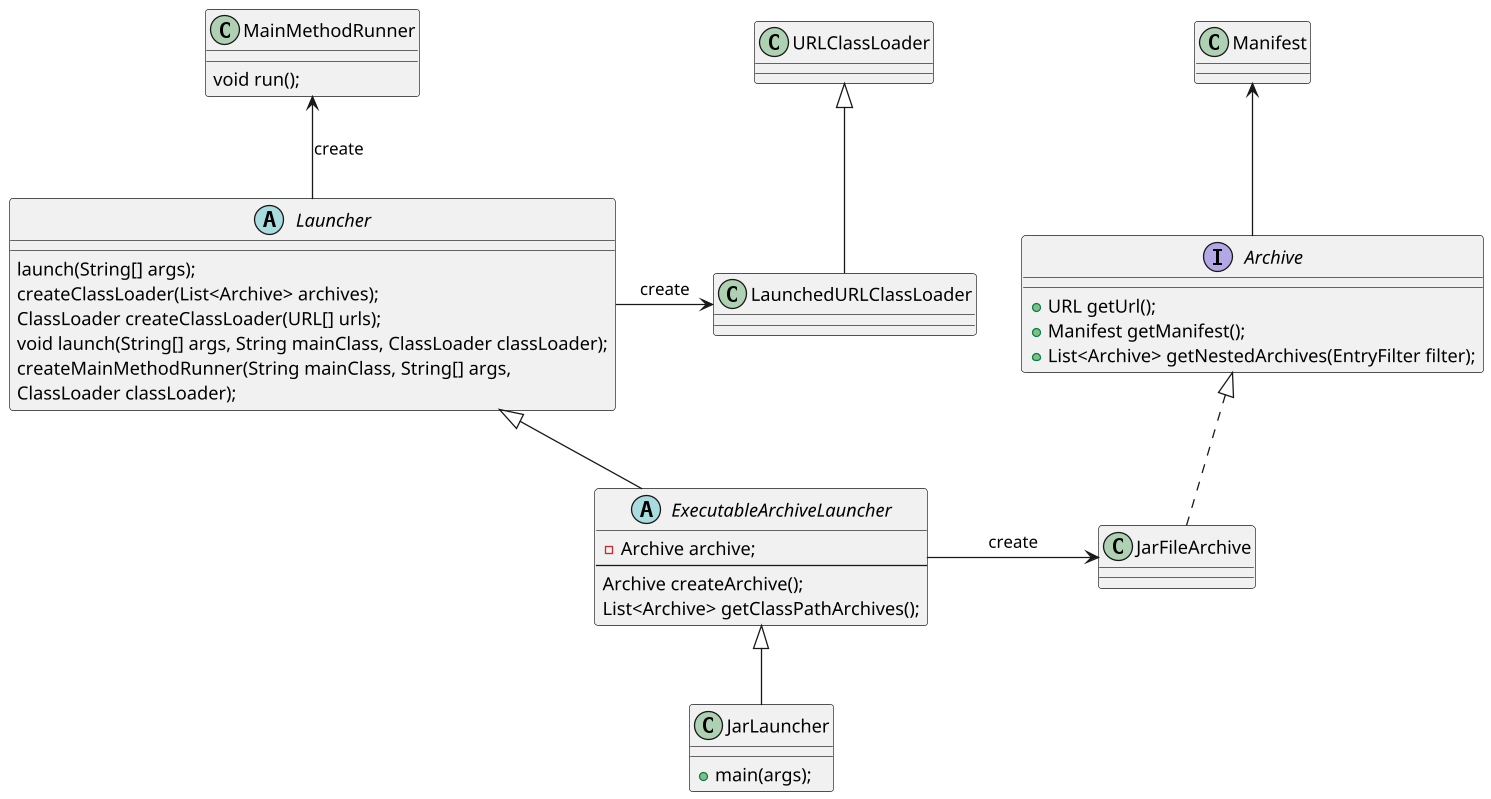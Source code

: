 @startuml

scale 1.3

interface Archive {
    + URL getUrl();
    + Manifest getManifest();
    + List<Archive> getNestedArchives(EntryFilter filter);
}

class Manifest{

}
abstract class Launcher{
    launch(String[] args);
    createClassLoader(List<Archive> archives);
    ClassLoader createClassLoader(URL[] urls);
    void launch(String[] args, String mainClass, ClassLoader classLoader);
    createMainMethodRunner(String mainClass, String[] args,
    			ClassLoader classLoader);


}

abstract class ExecutableArchiveLauncher extends Launcher{
    - Archive archive;
    --
    Archive createArchive();
    List<Archive> getClassPathArchives();
}


class JarLauncher extends ExecutableArchiveLauncher {
    + main(args);
}

class MainMethodRunner{
    void run();
}

class LaunchedURLClassLoader extends URLClassLoader{

}


JarFileArchive .up.|> Archive
ExecutableArchiveLauncher -> JarFileArchive: create
Launcher -up-> MainMethodRunner: create
Launcher -left> LaunchedURLClassLoader: create
Archive -up-> Manifest
@enduml